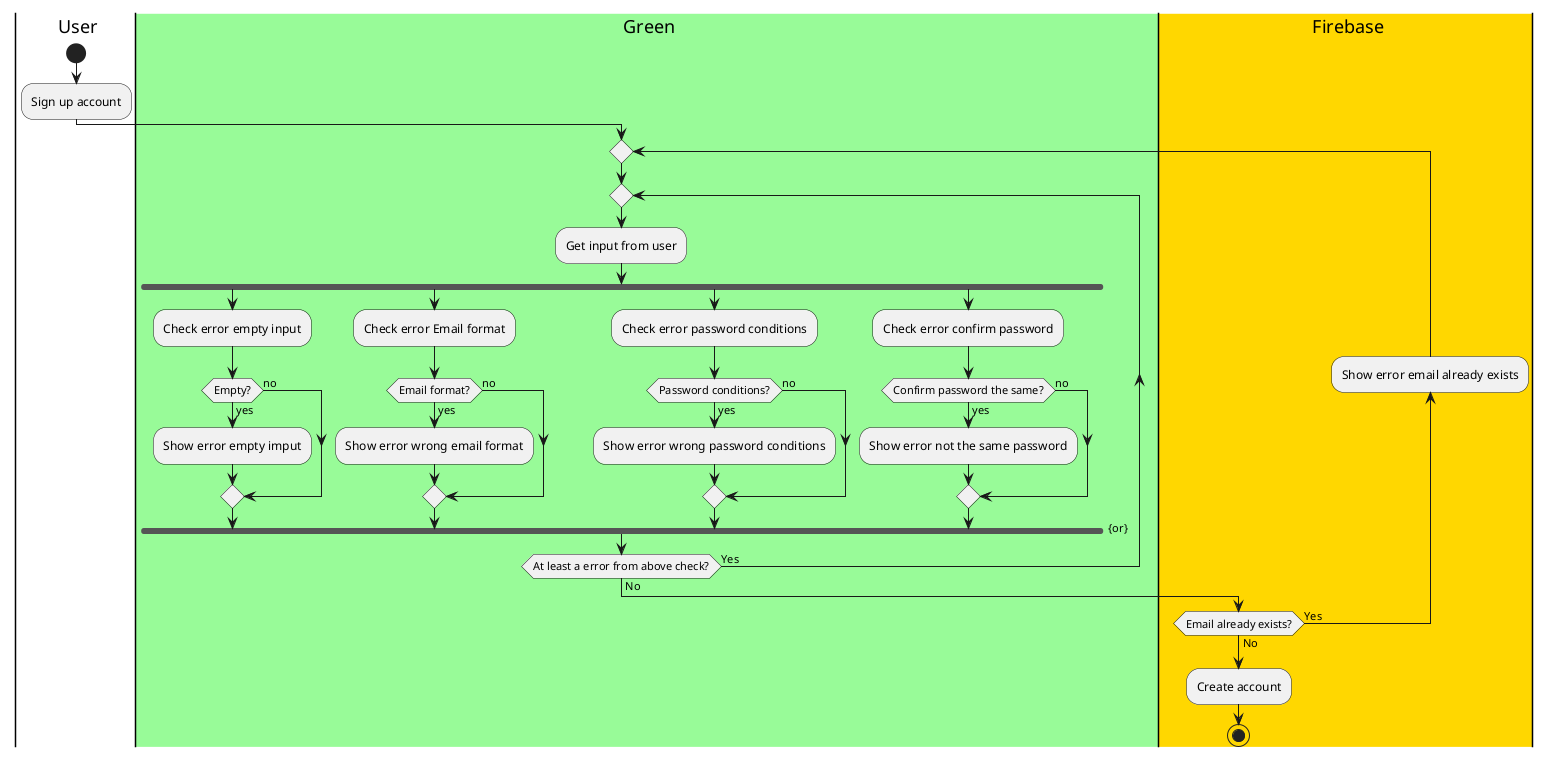 @startuml sign_up_activity
|#white|user| User
|#palegreen|green| Green
|#gold|firebase| Firebase
|user|
start
:Sign up account;
|green|
repeat 
repeat 
:Get input from user;
fork
  :Check error empty input;
  if (Empty?) then (yes)
    :Show error empty imput;
  else (no)
  endif
fork again
  :Check error Email format;
  if (Email format?) then (yes)
    :Show error wrong email format;
  else (no)
  endif
fork again
  :Check error password conditions;
  if (Password conditions?) then (yes)
    :Show error wrong password conditions;
  else (no)
  endif
fork again
  :Check error confirm password;
  if (Confirm password the same?) then (yes)
    :Show error not the same password;
  else (no)
  endif
end fork {or}
repeat while (At least a error from above check?) is (Yes) not (No)
|firebase|
backward :Show error email already exists;
repeat while (Email already exists?) is (Yes) not (No)
:Create account;
stop
@enduml